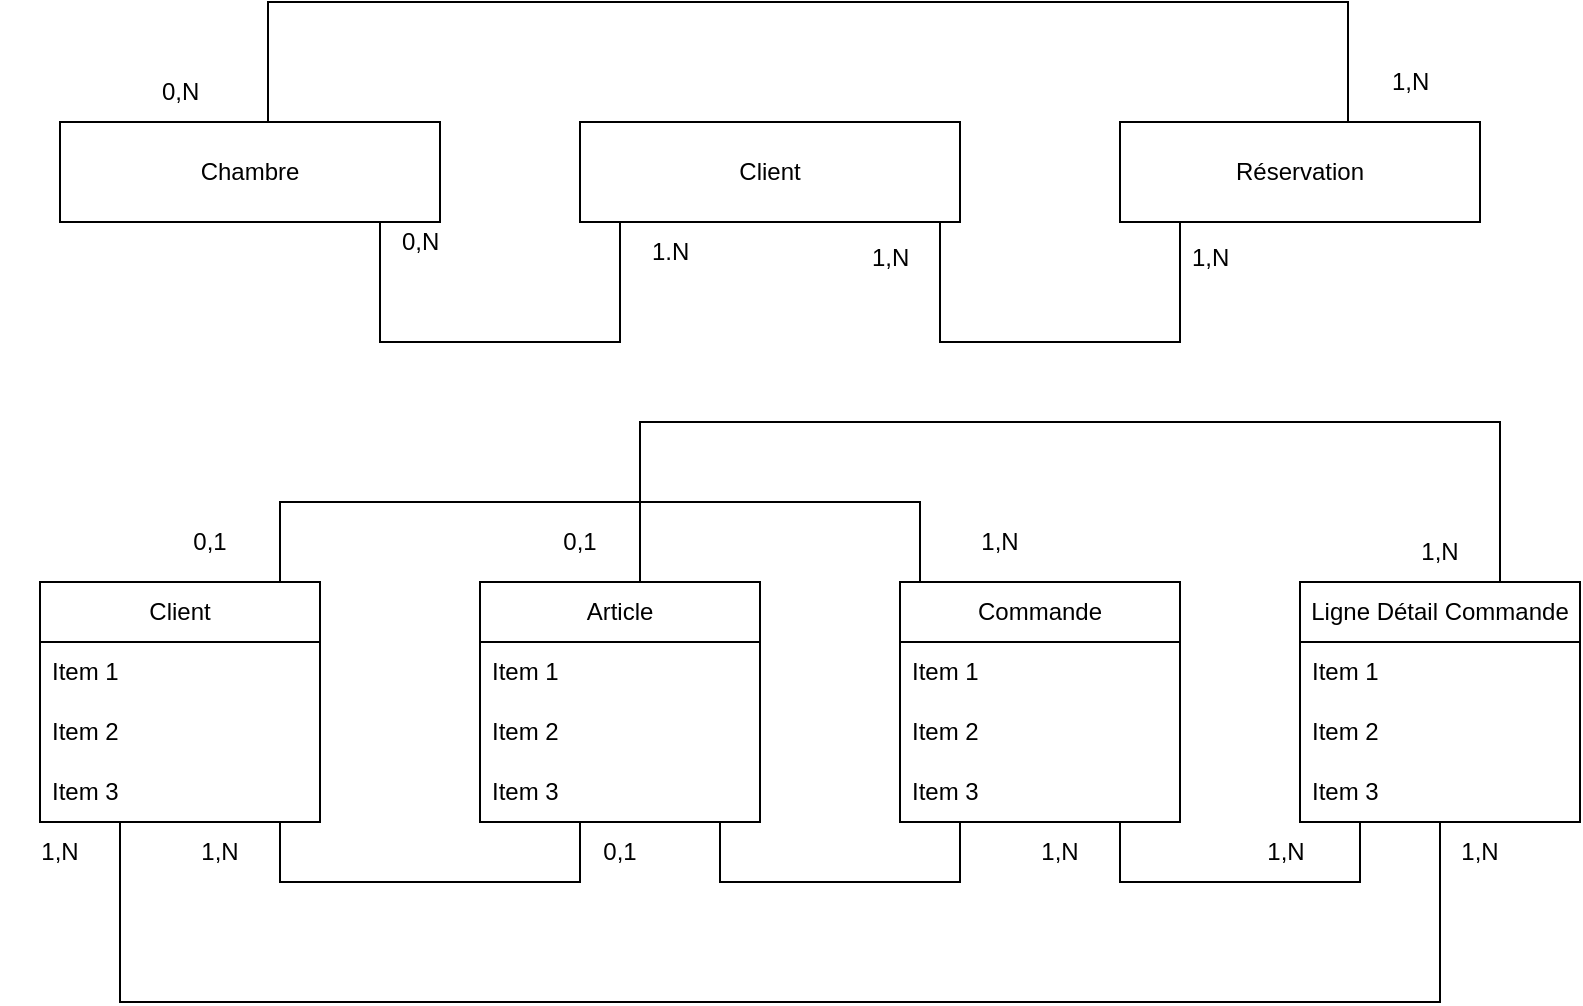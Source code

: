 <mxfile version="21.3.4" type="github">
  <diagram name="Page-1" id="kjs2vnooAyjxL5nyIe0c">
    <mxGraphModel dx="954" dy="504" grid="1" gridSize="10" guides="1" tooltips="1" connect="1" arrows="1" fold="1" page="1" pageScale="1" pageWidth="827" pageHeight="1169" math="0" shadow="0">
      <root>
        <mxCell id="0" />
        <mxCell id="1" parent="0" />
        <mxCell id="IDVwVwy2lTuHqDJOaaSd-1" value="Chambre" style="rounded=0;whiteSpace=wrap;html=1;" vertex="1" parent="1">
          <mxGeometry x="40" y="70" width="190" height="50" as="geometry" />
        </mxCell>
        <mxCell id="IDVwVwy2lTuHqDJOaaSd-2" value="Client" style="rounded=0;whiteSpace=wrap;html=1;" vertex="1" parent="1">
          <mxGeometry x="300" y="70" width="190" height="50" as="geometry" />
        </mxCell>
        <mxCell id="IDVwVwy2lTuHqDJOaaSd-5" value="Réservation" style="rounded=0;whiteSpace=wrap;html=1;" vertex="1" parent="1">
          <mxGeometry x="570" y="70" width="180" height="50" as="geometry" />
        </mxCell>
        <mxCell id="IDVwVwy2lTuHqDJOaaSd-29" value="1,N" style="text;strokeColor=none;fillColor=none;align=left;verticalAlign=middle;spacingLeft=4;spacingRight=4;overflow=hidden;points=[[0,0.5],[1,0.5]];portConstraint=eastwest;rotatable=0;whiteSpace=wrap;html=1;" vertex="1" parent="1">
          <mxGeometry x="330" y="125" width="40" height="15" as="geometry" />
        </mxCell>
        <mxCell id="IDVwVwy2lTuHqDJOaaSd-34" value="0,N" style="text;strokeColor=none;fillColor=none;align=left;verticalAlign=middle;spacingLeft=4;spacingRight=4;overflow=hidden;points=[[0,0.5],[1,0.5]];portConstraint=eastwest;rotatable=0;whiteSpace=wrap;html=1;" vertex="1" parent="1">
          <mxGeometry x="205" y="120" width="45" height="20" as="geometry" />
        </mxCell>
        <mxCell id="IDVwVwy2lTuHqDJOaaSd-36" value="1,N" style="text;strokeColor=none;fillColor=none;align=left;verticalAlign=middle;spacingLeft=4;spacingRight=4;overflow=hidden;points=[[0,0.5],[1,0.5]];portConstraint=eastwest;rotatable=0;whiteSpace=wrap;html=1;" vertex="1" parent="1">
          <mxGeometry x="600" y="125" width="40" height="25" as="geometry" />
        </mxCell>
        <mxCell id="IDVwVwy2lTuHqDJOaaSd-37" value="1,N" style="text;strokeColor=none;fillColor=none;align=left;verticalAlign=middle;spacingLeft=4;spacingRight=4;overflow=hidden;points=[[0,0.5],[1,0.5]];portConstraint=eastwest;rotatable=0;whiteSpace=wrap;html=1;" vertex="1" parent="1">
          <mxGeometry x="440" y="125" width="50" height="25" as="geometry" />
        </mxCell>
        <mxCell id="IDVwVwy2lTuHqDJOaaSd-38" value="0,N" style="text;strokeColor=none;fillColor=none;align=left;verticalAlign=middle;spacingLeft=4;spacingRight=4;overflow=hidden;points=[[0,0.5],[1,0.5]];portConstraint=eastwest;rotatable=0;whiteSpace=wrap;html=1;" vertex="1" parent="1">
          <mxGeometry x="85" y="40" width="80" height="30" as="geometry" />
        </mxCell>
        <mxCell id="IDVwVwy2lTuHqDJOaaSd-39" value="1,N" style="text;strokeColor=none;fillColor=none;align=left;verticalAlign=middle;spacingLeft=4;spacingRight=4;overflow=hidden;points=[[0,0.5],[1,0.5]];portConstraint=eastwest;rotatable=0;whiteSpace=wrap;html=1;" vertex="1" parent="1">
          <mxGeometry x="700" y="35" width="80" height="30" as="geometry" />
        </mxCell>
        <mxCell id="IDVwVwy2lTuHqDJOaaSd-41" value="Client" style="swimlane;fontStyle=0;childLayout=stackLayout;horizontal=1;startSize=30;horizontalStack=0;resizeParent=1;resizeParentMax=0;resizeLast=0;collapsible=1;marginBottom=0;whiteSpace=wrap;html=1;" vertex="1" parent="1">
          <mxGeometry x="30" y="300" width="140" height="120" as="geometry" />
        </mxCell>
        <mxCell id="IDVwVwy2lTuHqDJOaaSd-42" value="Item 1" style="text;strokeColor=none;fillColor=none;align=left;verticalAlign=middle;spacingLeft=4;spacingRight=4;overflow=hidden;points=[[0,0.5],[1,0.5]];portConstraint=eastwest;rotatable=0;whiteSpace=wrap;html=1;" vertex="1" parent="IDVwVwy2lTuHqDJOaaSd-41">
          <mxGeometry y="30" width="140" height="30" as="geometry" />
        </mxCell>
        <mxCell id="IDVwVwy2lTuHqDJOaaSd-43" value="Item 2" style="text;strokeColor=none;fillColor=none;align=left;verticalAlign=middle;spacingLeft=4;spacingRight=4;overflow=hidden;points=[[0,0.5],[1,0.5]];portConstraint=eastwest;rotatable=0;whiteSpace=wrap;html=1;" vertex="1" parent="IDVwVwy2lTuHqDJOaaSd-41">
          <mxGeometry y="60" width="140" height="30" as="geometry" />
        </mxCell>
        <mxCell id="IDVwVwy2lTuHqDJOaaSd-44" value="Item 3" style="text;strokeColor=none;fillColor=none;align=left;verticalAlign=middle;spacingLeft=4;spacingRight=4;overflow=hidden;points=[[0,0.5],[1,0.5]];portConstraint=eastwest;rotatable=0;whiteSpace=wrap;html=1;" vertex="1" parent="IDVwVwy2lTuHqDJOaaSd-41">
          <mxGeometry y="90" width="140" height="30" as="geometry" />
        </mxCell>
        <mxCell id="IDVwVwy2lTuHqDJOaaSd-45" value="Article" style="swimlane;fontStyle=0;childLayout=stackLayout;horizontal=1;startSize=30;horizontalStack=0;resizeParent=1;resizeParentMax=0;resizeLast=0;collapsible=1;marginBottom=0;whiteSpace=wrap;html=1;" vertex="1" parent="1">
          <mxGeometry x="250" y="300" width="140" height="120" as="geometry" />
        </mxCell>
        <mxCell id="IDVwVwy2lTuHqDJOaaSd-46" value="Item 1" style="text;strokeColor=none;fillColor=none;align=left;verticalAlign=middle;spacingLeft=4;spacingRight=4;overflow=hidden;points=[[0,0.5],[1,0.5]];portConstraint=eastwest;rotatable=0;whiteSpace=wrap;html=1;" vertex="1" parent="IDVwVwy2lTuHqDJOaaSd-45">
          <mxGeometry y="30" width="140" height="30" as="geometry" />
        </mxCell>
        <mxCell id="IDVwVwy2lTuHqDJOaaSd-47" value="Item 2" style="text;strokeColor=none;fillColor=none;align=left;verticalAlign=middle;spacingLeft=4;spacingRight=4;overflow=hidden;points=[[0,0.5],[1,0.5]];portConstraint=eastwest;rotatable=0;whiteSpace=wrap;html=1;" vertex="1" parent="IDVwVwy2lTuHqDJOaaSd-45">
          <mxGeometry y="60" width="140" height="30" as="geometry" />
        </mxCell>
        <mxCell id="IDVwVwy2lTuHqDJOaaSd-48" value="Item 3" style="text;strokeColor=none;fillColor=none;align=left;verticalAlign=middle;spacingLeft=4;spacingRight=4;overflow=hidden;points=[[0,0.5],[1,0.5]];portConstraint=eastwest;rotatable=0;whiteSpace=wrap;html=1;" vertex="1" parent="IDVwVwy2lTuHqDJOaaSd-45">
          <mxGeometry y="90" width="140" height="30" as="geometry" />
        </mxCell>
        <mxCell id="IDVwVwy2lTuHqDJOaaSd-49" value="Commande" style="swimlane;fontStyle=0;childLayout=stackLayout;horizontal=1;startSize=30;horizontalStack=0;resizeParent=1;resizeParentMax=0;resizeLast=0;collapsible=1;marginBottom=0;whiteSpace=wrap;html=1;" vertex="1" parent="1">
          <mxGeometry x="460" y="300" width="140" height="120" as="geometry" />
        </mxCell>
        <mxCell id="IDVwVwy2lTuHqDJOaaSd-50" value="Item 1" style="text;strokeColor=none;fillColor=none;align=left;verticalAlign=middle;spacingLeft=4;spacingRight=4;overflow=hidden;points=[[0,0.5],[1,0.5]];portConstraint=eastwest;rotatable=0;whiteSpace=wrap;html=1;" vertex="1" parent="IDVwVwy2lTuHqDJOaaSd-49">
          <mxGeometry y="30" width="140" height="30" as="geometry" />
        </mxCell>
        <mxCell id="IDVwVwy2lTuHqDJOaaSd-51" value="Item 2" style="text;strokeColor=none;fillColor=none;align=left;verticalAlign=middle;spacingLeft=4;spacingRight=4;overflow=hidden;points=[[0,0.5],[1,0.5]];portConstraint=eastwest;rotatable=0;whiteSpace=wrap;html=1;" vertex="1" parent="IDVwVwy2lTuHqDJOaaSd-49">
          <mxGeometry y="60" width="140" height="30" as="geometry" />
        </mxCell>
        <mxCell id="IDVwVwy2lTuHqDJOaaSd-52" value="Item 3" style="text;strokeColor=none;fillColor=none;align=left;verticalAlign=middle;spacingLeft=4;spacingRight=4;overflow=hidden;points=[[0,0.5],[1,0.5]];portConstraint=eastwest;rotatable=0;whiteSpace=wrap;html=1;" vertex="1" parent="IDVwVwy2lTuHqDJOaaSd-49">
          <mxGeometry y="90" width="140" height="30" as="geometry" />
        </mxCell>
        <mxCell id="IDVwVwy2lTuHqDJOaaSd-53" value="Ligne Détail Commande" style="swimlane;fontStyle=0;childLayout=stackLayout;horizontal=1;startSize=30;horizontalStack=0;resizeParent=1;resizeParentMax=0;resizeLast=0;collapsible=1;marginBottom=0;whiteSpace=wrap;html=1;" vertex="1" parent="1">
          <mxGeometry x="660" y="300" width="140" height="120" as="geometry" />
        </mxCell>
        <mxCell id="IDVwVwy2lTuHqDJOaaSd-54" value="Item 1" style="text;strokeColor=none;fillColor=none;align=left;verticalAlign=middle;spacingLeft=4;spacingRight=4;overflow=hidden;points=[[0,0.5],[1,0.5]];portConstraint=eastwest;rotatable=0;whiteSpace=wrap;html=1;" vertex="1" parent="IDVwVwy2lTuHqDJOaaSd-53">
          <mxGeometry y="30" width="140" height="30" as="geometry" />
        </mxCell>
        <mxCell id="IDVwVwy2lTuHqDJOaaSd-55" value="Item 2" style="text;strokeColor=none;fillColor=none;align=left;verticalAlign=middle;spacingLeft=4;spacingRight=4;overflow=hidden;points=[[0,0.5],[1,0.5]];portConstraint=eastwest;rotatable=0;whiteSpace=wrap;html=1;" vertex="1" parent="IDVwVwy2lTuHqDJOaaSd-53">
          <mxGeometry y="60" width="140" height="30" as="geometry" />
        </mxCell>
        <mxCell id="IDVwVwy2lTuHqDJOaaSd-56" value="Item 3" style="text;strokeColor=none;fillColor=none;align=left;verticalAlign=middle;spacingLeft=4;spacingRight=4;overflow=hidden;points=[[0,0.5],[1,0.5]];portConstraint=eastwest;rotatable=0;whiteSpace=wrap;html=1;" vertex="1" parent="IDVwVwy2lTuHqDJOaaSd-53">
          <mxGeometry y="90" width="140" height="30" as="geometry" />
        </mxCell>
        <mxCell id="IDVwVwy2lTuHqDJOaaSd-61" value="" style="shape=partialRectangle;whiteSpace=wrap;html=1;bottom=1;right=1;left=1;top=0;fillColor=none;routingCenterX=-0.5;" vertex="1" parent="1">
          <mxGeometry x="150" y="420" width="150" height="30" as="geometry" />
        </mxCell>
        <mxCell id="IDVwVwy2lTuHqDJOaaSd-62" value="" style="shape=partialRectangle;whiteSpace=wrap;html=1;bottom=1;right=1;left=1;top=0;fillColor=none;routingCenterX=-0.5;" vertex="1" parent="1">
          <mxGeometry x="370" y="420" width="120" height="30" as="geometry" />
        </mxCell>
        <mxCell id="IDVwVwy2lTuHqDJOaaSd-63" value="" style="shape=partialRectangle;whiteSpace=wrap;html=1;bottom=1;right=1;left=1;top=0;fillColor=none;routingCenterX=-0.5;" vertex="1" parent="1">
          <mxGeometry x="570" y="420" width="120" height="30" as="geometry" />
        </mxCell>
        <mxCell id="IDVwVwy2lTuHqDJOaaSd-64" value="" style="shape=partialRectangle;whiteSpace=wrap;html=1;bottom=1;right=1;left=1;top=0;fillColor=none;routingCenterX=-0.5;direction=west;" vertex="1" parent="1">
          <mxGeometry x="150" y="260" width="320" height="40" as="geometry" />
        </mxCell>
        <mxCell id="IDVwVwy2lTuHqDJOaaSd-65" value="" style="shape=partialRectangle;whiteSpace=wrap;html=1;bottom=1;right=1;left=1;top=0;fillColor=none;routingCenterX=-0.5;" vertex="1" parent="1">
          <mxGeometry x="70" y="420" width="660" height="90" as="geometry" />
        </mxCell>
        <mxCell id="IDVwVwy2lTuHqDJOaaSd-66" value="" style="shape=partialRectangle;whiteSpace=wrap;html=1;bottom=1;right=1;left=1;top=0;fillColor=none;routingCenterX=-0.5;direction=west;" vertex="1" parent="1">
          <mxGeometry x="330" y="220" width="430" height="80" as="geometry" />
        </mxCell>
        <mxCell id="IDVwVwy2lTuHqDJOaaSd-67" value="0,1" style="text;html=1;strokeColor=none;fillColor=none;align=center;verticalAlign=middle;whiteSpace=wrap;rounded=0;" vertex="1" parent="1">
          <mxGeometry x="85" y="265" width="60" height="30" as="geometry" />
        </mxCell>
        <mxCell id="IDVwVwy2lTuHqDJOaaSd-68" value="1,N" style="text;html=1;strokeColor=none;fillColor=none;align=center;verticalAlign=middle;whiteSpace=wrap;rounded=0;" vertex="1" parent="1">
          <mxGeometry x="480" y="265" width="60" height="30" as="geometry" />
        </mxCell>
        <mxCell id="IDVwVwy2lTuHqDJOaaSd-69" value="1,N" style="text;html=1;strokeColor=none;fillColor=none;align=center;verticalAlign=middle;whiteSpace=wrap;rounded=0;" vertex="1" parent="1">
          <mxGeometry x="90" y="420" width="60" height="30" as="geometry" />
        </mxCell>
        <mxCell id="IDVwVwy2lTuHqDJOaaSd-70" value="0,1" style="text;html=1;strokeColor=none;fillColor=none;align=center;verticalAlign=middle;whiteSpace=wrap;rounded=0;" vertex="1" parent="1">
          <mxGeometry x="290" y="420" width="60" height="30" as="geometry" />
        </mxCell>
        <mxCell id="IDVwVwy2lTuHqDJOaaSd-71" value="1,N" style="text;html=1;strokeColor=none;fillColor=none;align=center;verticalAlign=middle;whiteSpace=wrap;rounded=0;" vertex="1" parent="1">
          <mxGeometry x="10" y="420" width="60" height="30" as="geometry" />
        </mxCell>
        <mxCell id="IDVwVwy2lTuHqDJOaaSd-73" value="1,N" style="text;html=1;strokeColor=none;fillColor=none;align=center;verticalAlign=middle;whiteSpace=wrap;rounded=0;" vertex="1" parent="1">
          <mxGeometry x="720" y="420" width="60" height="30" as="geometry" />
        </mxCell>
        <mxCell id="IDVwVwy2lTuHqDJOaaSd-74" value="1,N" style="text;html=1;strokeColor=none;fillColor=none;align=center;verticalAlign=middle;whiteSpace=wrap;rounded=0;" vertex="1" parent="1">
          <mxGeometry x="510" y="420" width="60" height="30" as="geometry" />
        </mxCell>
        <mxCell id="IDVwVwy2lTuHqDJOaaSd-75" value="1,N" style="text;html=1;strokeColor=none;fillColor=none;align=center;verticalAlign=middle;whiteSpace=wrap;rounded=0;" vertex="1" parent="1">
          <mxGeometry x="622.5" y="420" width="60" height="30" as="geometry" />
        </mxCell>
        <mxCell id="IDVwVwy2lTuHqDJOaaSd-76" value="0,1" style="text;html=1;strokeColor=none;fillColor=none;align=center;verticalAlign=middle;whiteSpace=wrap;rounded=0;" vertex="1" parent="1">
          <mxGeometry x="270" y="265" width="60" height="30" as="geometry" />
        </mxCell>
        <mxCell id="IDVwVwy2lTuHqDJOaaSd-77" value="1,N" style="text;html=1;strokeColor=none;fillColor=none;align=center;verticalAlign=middle;whiteSpace=wrap;rounded=0;" vertex="1" parent="1">
          <mxGeometry x="700" y="270" width="60" height="30" as="geometry" />
        </mxCell>
        <mxCell id="IDVwVwy2lTuHqDJOaaSd-78" value="" style="shape=partialRectangle;whiteSpace=wrap;html=1;bottom=1;right=1;left=1;top=0;fillColor=none;routingCenterX=-0.5;" vertex="1" parent="1">
          <mxGeometry x="200" y="120" width="120" height="60" as="geometry" />
        </mxCell>
        <mxCell id="IDVwVwy2lTuHqDJOaaSd-79" value="" style="shape=partialRectangle;whiteSpace=wrap;html=1;bottom=1;right=1;left=1;top=0;fillColor=none;routingCenterX=-0.5;" vertex="1" parent="1">
          <mxGeometry x="480" y="120" width="120" height="60" as="geometry" />
        </mxCell>
        <mxCell id="IDVwVwy2lTuHqDJOaaSd-80" value="" style="shape=partialRectangle;whiteSpace=wrap;html=1;bottom=1;right=1;left=1;top=0;fillColor=none;routingCenterX=-0.5;direction=west;" vertex="1" parent="1">
          <mxGeometry x="144" y="10" width="540" height="60" as="geometry" />
        </mxCell>
      </root>
    </mxGraphModel>
  </diagram>
</mxfile>
